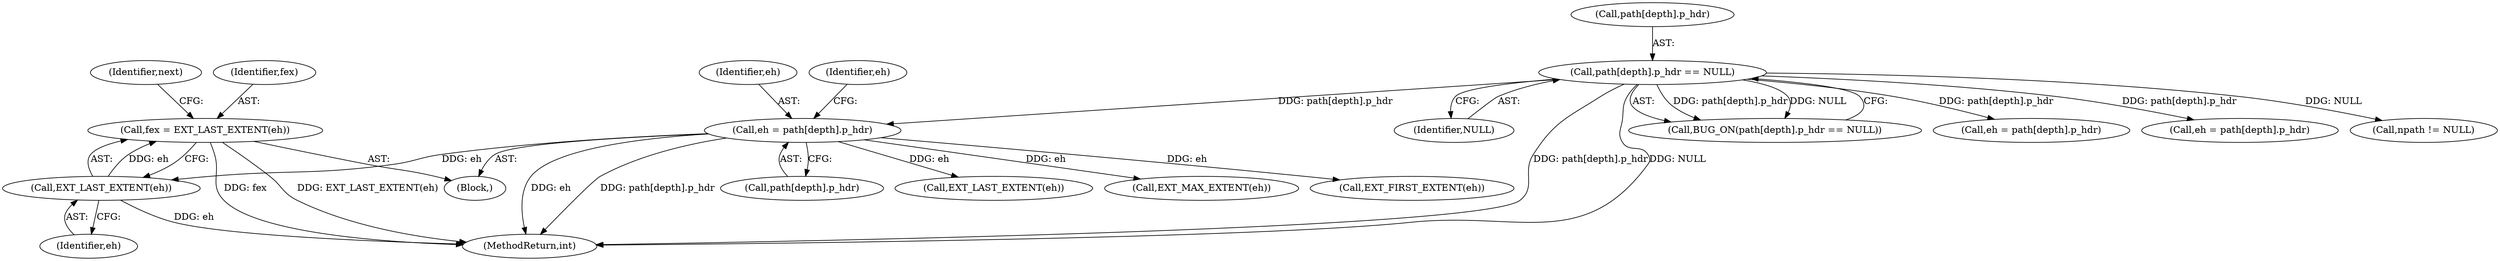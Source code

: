 digraph "0_linux_744692dc059845b2a3022119871846e74d4f6e11_1@pointer" {
"1000251" [label="(Call,fex = EXT_LAST_EXTENT(eh))"];
"1000253" [label="(Call,EXT_LAST_EXTENT(eh))"];
"1000233" [label="(Call,eh = path[depth].p_hdr)"];
"1000150" [label="(Call,path[depth].p_hdr == NULL)"];
"1000149" [label="(Call,BUG_ON(path[depth].p_hdr == NULL))"];
"1000354" [label="(Call,eh = path[depth].p_hdr)"];
"1000235" [label="(Call,path[depth].p_hdr)"];
"1000251" [label="(Call,fex = EXT_LAST_EXTENT(eh))"];
"1000244" [label="(Identifier,eh)"];
"1000150" [label="(Call,path[depth].p_hdr == NULL)"];
"1000233" [label="(Call,eh = path[depth].p_hdr)"];
"1000151" [label="(Call,path[depth].p_hdr)"];
"1000217" [label="(Call,eh = path[depth].p_hdr)"];
"1000279" [label="(Call,npath != NULL)"];
"1000254" [label="(Identifier,eh)"];
"1000253" [label="(Call,EXT_LAST_EXTENT(eh))"];
"1000419" [label="(Call,EXT_LAST_EXTENT(eh))"];
"1000495" [label="(Call,EXT_MAX_EXTENT(eh))"];
"1000256" [label="(Identifier,next)"];
"1000610" [label="(MethodReturn,int)"];
"1000116" [label="(Block,)"];
"1000252" [label="(Identifier,fex)"];
"1000402" [label="(Call,EXT_FIRST_EXTENT(eh))"];
"1000234" [label="(Identifier,eh)"];
"1000156" [label="(Identifier,NULL)"];
"1000251" -> "1000116"  [label="AST: "];
"1000251" -> "1000253"  [label="CFG: "];
"1000252" -> "1000251"  [label="AST: "];
"1000253" -> "1000251"  [label="AST: "];
"1000256" -> "1000251"  [label="CFG: "];
"1000251" -> "1000610"  [label="DDG: EXT_LAST_EXTENT(eh)"];
"1000251" -> "1000610"  [label="DDG: fex"];
"1000253" -> "1000251"  [label="DDG: eh"];
"1000253" -> "1000254"  [label="CFG: "];
"1000254" -> "1000253"  [label="AST: "];
"1000253" -> "1000610"  [label="DDG: eh"];
"1000233" -> "1000253"  [label="DDG: eh"];
"1000233" -> "1000116"  [label="AST: "];
"1000233" -> "1000235"  [label="CFG: "];
"1000234" -> "1000233"  [label="AST: "];
"1000235" -> "1000233"  [label="AST: "];
"1000244" -> "1000233"  [label="CFG: "];
"1000233" -> "1000610"  [label="DDG: path[depth].p_hdr"];
"1000233" -> "1000610"  [label="DDG: eh"];
"1000150" -> "1000233"  [label="DDG: path[depth].p_hdr"];
"1000233" -> "1000402"  [label="DDG: eh"];
"1000233" -> "1000419"  [label="DDG: eh"];
"1000233" -> "1000495"  [label="DDG: eh"];
"1000150" -> "1000149"  [label="AST: "];
"1000150" -> "1000156"  [label="CFG: "];
"1000151" -> "1000150"  [label="AST: "];
"1000156" -> "1000150"  [label="AST: "];
"1000149" -> "1000150"  [label="CFG: "];
"1000150" -> "1000610"  [label="DDG: path[depth].p_hdr"];
"1000150" -> "1000610"  [label="DDG: NULL"];
"1000150" -> "1000149"  [label="DDG: path[depth].p_hdr"];
"1000150" -> "1000149"  [label="DDG: NULL"];
"1000150" -> "1000217"  [label="DDG: path[depth].p_hdr"];
"1000150" -> "1000279"  [label="DDG: NULL"];
"1000150" -> "1000354"  [label="DDG: path[depth].p_hdr"];
}
